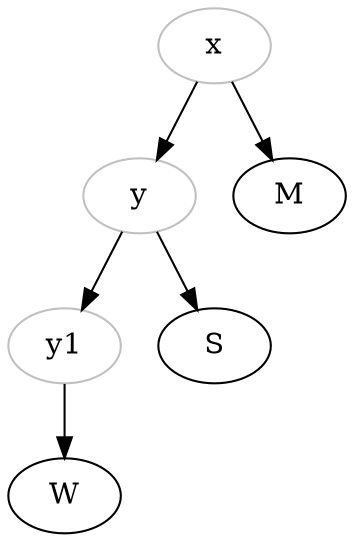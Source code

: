 # Place the cursor inside "graph" to get some refactoring options

digraph {

Archetype [label="x", color="grey"]
y [label="y", color="grey"]

Archetype -> M
Archetype -> y

y1 [label="y1", color="grey"]
y -> y1
y -> S
y1 -> W
}
